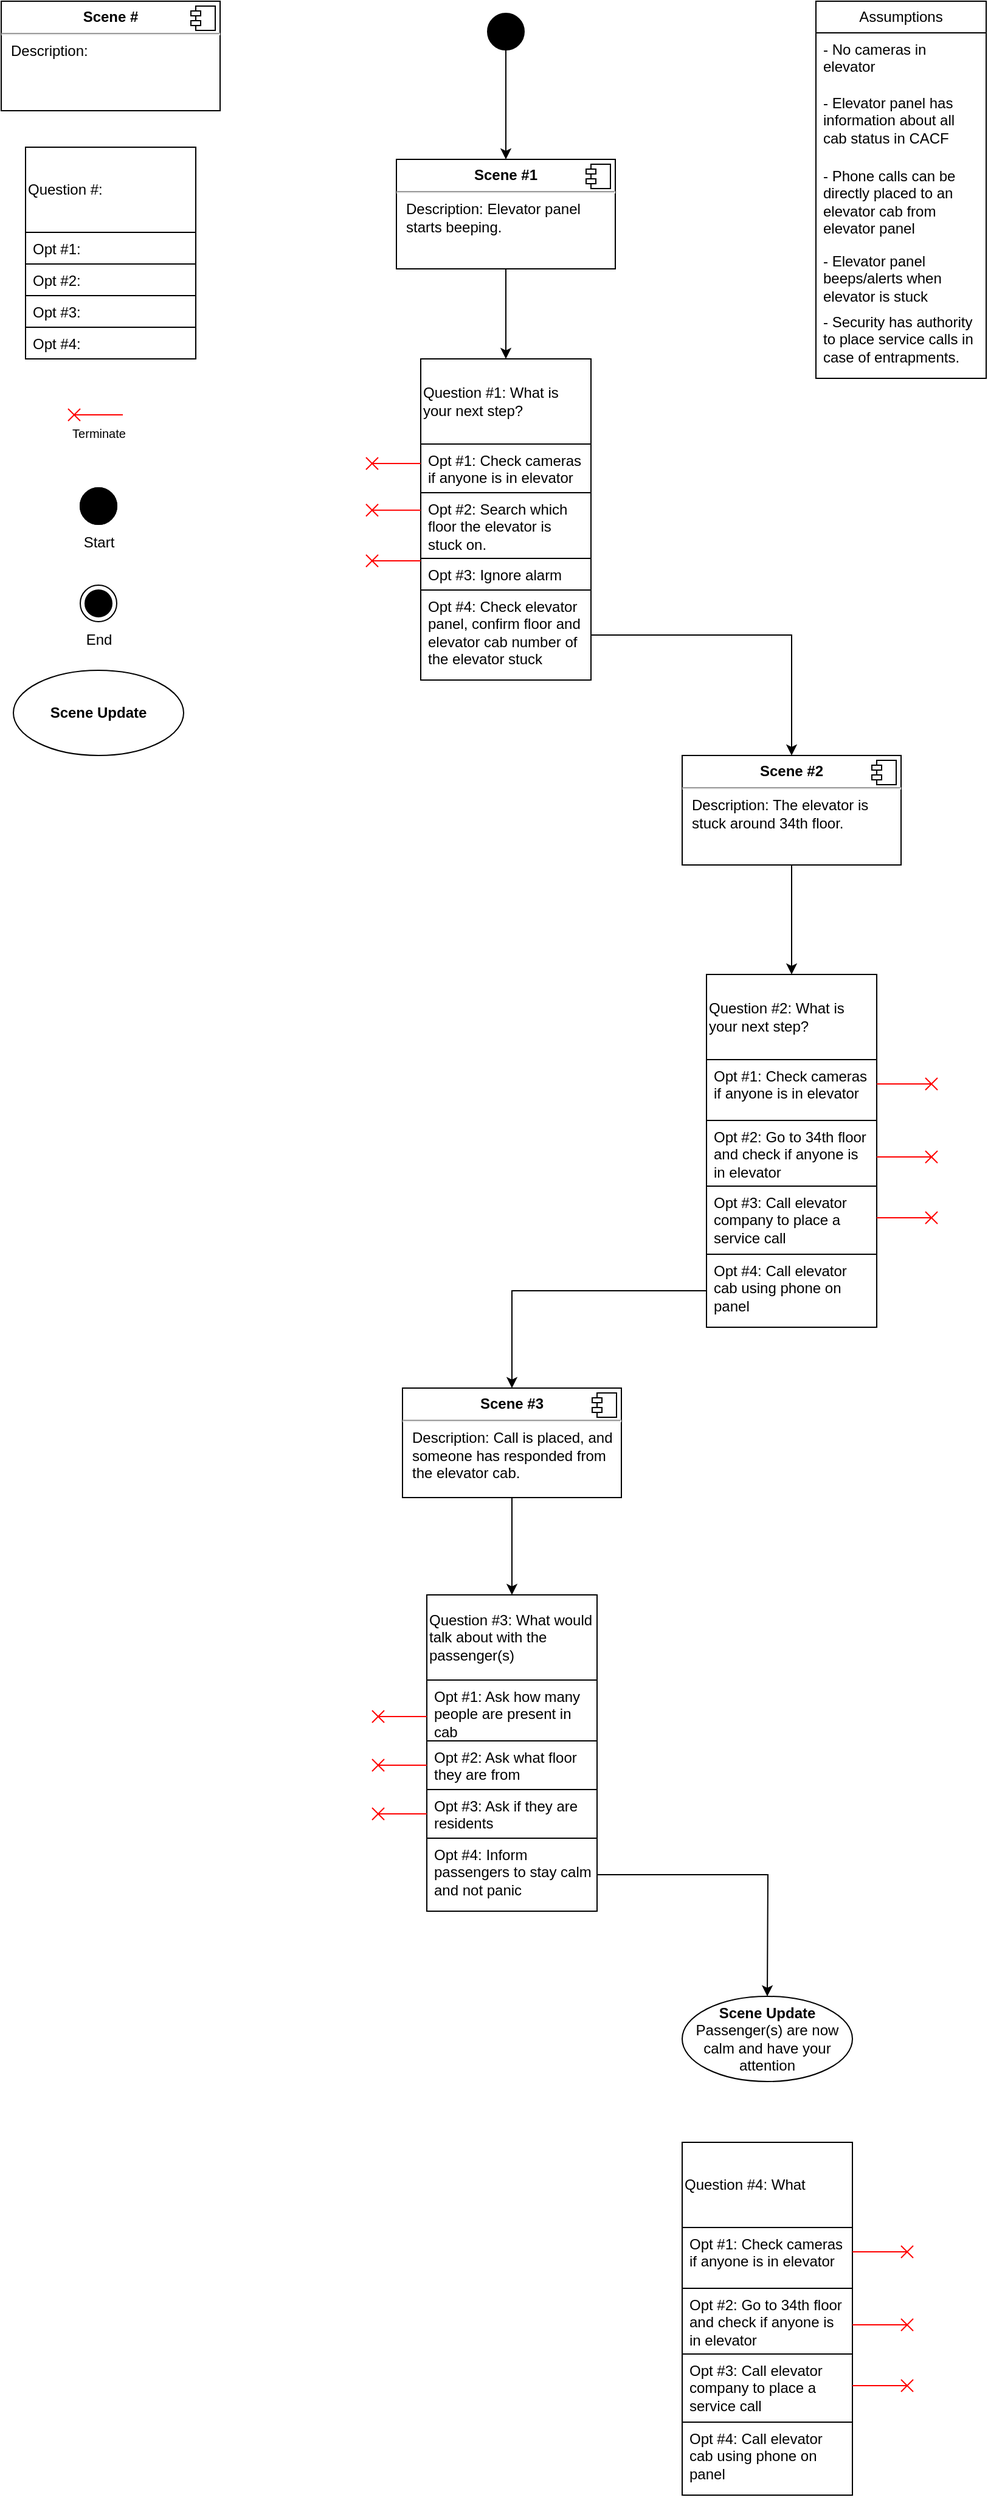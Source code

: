 <mxfile version="21.7.5" type="github">
  <diagram name="Page-1" id="RKJy3Aj0iC4LjHsjWk4V">
    <mxGraphModel dx="996" dy="575" grid="1" gridSize="10" guides="1" tooltips="1" connect="1" arrows="1" fold="1" page="1" pageScale="1" pageWidth="850" pageHeight="1100" math="0" shadow="0">
      <root>
        <mxCell id="0" />
        <mxCell id="1" parent="0" />
        <mxCell id="2fqq0ZBrNNdfC7ee5A-c-1" value="&lt;p style=&quot;margin:0px;margin-top:6px;text-align:center;&quot;&gt;&lt;b&gt;Scene #&lt;/b&gt;&lt;/p&gt;&lt;hr&gt;&lt;p style=&quot;margin:0px;margin-left:8px;&quot;&gt;Description:&amp;nbsp;&lt;/p&gt;" style="align=left;overflow=fill;html=1;dropTarget=0;whiteSpace=wrap;" vertex="1" parent="1">
          <mxGeometry x="10" y="10" width="180" height="90" as="geometry" />
        </mxCell>
        <mxCell id="2fqq0ZBrNNdfC7ee5A-c-2" value="" style="shape=component;jettyWidth=8;jettyHeight=4;" vertex="1" parent="2fqq0ZBrNNdfC7ee5A-c-1">
          <mxGeometry x="1" width="20" height="20" relative="1" as="geometry">
            <mxPoint x="-24" y="4" as="offset" />
          </mxGeometry>
        </mxCell>
        <mxCell id="2fqq0ZBrNNdfC7ee5A-c-3" value="Question #:" style="swimlane;fontStyle=0;childLayout=stackLayout;horizontal=1;startSize=70;fillColor=none;horizontalStack=0;resizeParent=1;resizeParentMax=0;resizeLast=0;collapsible=1;marginBottom=0;whiteSpace=wrap;html=1;align=left;" vertex="1" parent="1">
          <mxGeometry x="30" y="130" width="140" height="174" as="geometry" />
        </mxCell>
        <mxCell id="2fqq0ZBrNNdfC7ee5A-c-4" value="Opt #1:" style="text;strokeColor=default;fillColor=none;align=left;verticalAlign=top;spacingLeft=4;spacingRight=4;overflow=hidden;rotatable=0;points=[[0,0.5],[1,0.5]];portConstraint=eastwest;whiteSpace=wrap;html=1;" vertex="1" parent="2fqq0ZBrNNdfC7ee5A-c-3">
          <mxGeometry y="70" width="140" height="26" as="geometry" />
        </mxCell>
        <mxCell id="2fqq0ZBrNNdfC7ee5A-c-5" value="Opt #2:" style="text;strokeColor=default;fillColor=none;align=left;verticalAlign=top;spacingLeft=4;spacingRight=4;overflow=hidden;rotatable=0;points=[[0,0.5],[1,0.5]];portConstraint=eastwest;whiteSpace=wrap;html=1;" vertex="1" parent="2fqq0ZBrNNdfC7ee5A-c-3">
          <mxGeometry y="96" width="140" height="26" as="geometry" />
        </mxCell>
        <mxCell id="2fqq0ZBrNNdfC7ee5A-c-6" value="Opt #3:" style="text;strokeColor=default;fillColor=none;align=left;verticalAlign=top;spacingLeft=4;spacingRight=4;overflow=hidden;rotatable=0;points=[[0,0.5],[1,0.5]];portConstraint=eastwest;whiteSpace=wrap;html=1;" vertex="1" parent="2fqq0ZBrNNdfC7ee5A-c-3">
          <mxGeometry y="122" width="140" height="26" as="geometry" />
        </mxCell>
        <mxCell id="2fqq0ZBrNNdfC7ee5A-c-7" value="Opt #4:" style="text;strokeColor=default;fillColor=none;align=left;verticalAlign=top;spacingLeft=4;spacingRight=4;overflow=hidden;rotatable=0;points=[[0,0.5],[1,0.5]];portConstraint=eastwest;whiteSpace=wrap;html=1;" vertex="1" parent="2fqq0ZBrNNdfC7ee5A-c-3">
          <mxGeometry y="148" width="140" height="26" as="geometry" />
        </mxCell>
        <mxCell id="2fqq0ZBrNNdfC7ee5A-c-8" value="" style="endArrow=none;startArrow=sysMLx;endFill=0;startFill=0;html=1;verticalAlign=bottom;labelBackgroundColor=none;strokeWidth=1;startSize=8;rounded=0;strokeColor=#FF0000;" edge="1" parent="1">
          <mxGeometry width="160" relative="1" as="geometry">
            <mxPoint x="70" y="350" as="sourcePoint" />
            <mxPoint x="110" y="350" as="targetPoint" />
          </mxGeometry>
        </mxCell>
        <mxCell id="2fqq0ZBrNNdfC7ee5A-c-9" value="&lt;font style=&quot;font-size: 10px;&quot;&gt;Terminate&lt;/font&gt;" style="text;html=1;align=center;verticalAlign=middle;resizable=0;points=[];autosize=1;strokeColor=none;fillColor=none;" vertex="1" parent="1">
          <mxGeometry x="55" y="350" width="70" height="30" as="geometry" />
        </mxCell>
        <mxCell id="2fqq0ZBrNNdfC7ee5A-c-10" value="" style="ellipse;fillColor=strokeColor;html=1;" vertex="1" parent="1">
          <mxGeometry x="75" y="410" width="30" height="30" as="geometry" />
        </mxCell>
        <mxCell id="2fqq0ZBrNNdfC7ee5A-c-11" value="" style="ellipse;html=1;shape=endState;fillColor=strokeColor;" vertex="1" parent="1">
          <mxGeometry x="75" y="490" width="30" height="30" as="geometry" />
        </mxCell>
        <mxCell id="2fqq0ZBrNNdfC7ee5A-c-12" value="Start" style="text;html=1;align=center;verticalAlign=middle;resizable=0;points=[];autosize=1;strokeColor=none;fillColor=none;" vertex="1" parent="1">
          <mxGeometry x="65" y="440" width="50" height="30" as="geometry" />
        </mxCell>
        <mxCell id="2fqq0ZBrNNdfC7ee5A-c-13" value="End" style="text;html=1;align=center;verticalAlign=middle;resizable=0;points=[];autosize=1;strokeColor=none;fillColor=none;" vertex="1" parent="1">
          <mxGeometry x="70" y="520" width="40" height="30" as="geometry" />
        </mxCell>
        <mxCell id="2fqq0ZBrNNdfC7ee5A-c-14" value="" style="ellipse;fillColor=strokeColor;html=1;" vertex="1" parent="1">
          <mxGeometry x="75" y="410" width="30" height="30" as="geometry" />
        </mxCell>
        <mxCell id="2fqq0ZBrNNdfC7ee5A-c-15" value="&lt;b&gt;Scene Update&lt;/b&gt;" style="ellipse;whiteSpace=wrap;html=1;" vertex="1" parent="1">
          <mxGeometry x="20" y="560" width="140" height="70" as="geometry" />
        </mxCell>
        <mxCell id="2fqq0ZBrNNdfC7ee5A-c-30" style="edgeStyle=orthogonalEdgeStyle;rounded=0;orthogonalLoop=1;jettySize=auto;html=1;entryX=0.5;entryY=0;entryDx=0;entryDy=0;" edge="1" parent="1" source="2fqq0ZBrNNdfC7ee5A-c-16" target="2fqq0ZBrNNdfC7ee5A-c-25">
          <mxGeometry relative="1" as="geometry" />
        </mxCell>
        <mxCell id="2fqq0ZBrNNdfC7ee5A-c-16" value="" style="ellipse;fillColor=strokeColor;html=1;" vertex="1" parent="1">
          <mxGeometry x="410" y="20" width="30" height="30" as="geometry" />
        </mxCell>
        <mxCell id="2fqq0ZBrNNdfC7ee5A-c-21" value="Assumptions" style="swimlane;fontStyle=0;childLayout=stackLayout;horizontal=1;startSize=26;fillColor=none;horizontalStack=0;resizeParent=1;resizeParentMax=0;resizeLast=0;collapsible=1;marginBottom=0;whiteSpace=wrap;html=1;" vertex="1" parent="1">
          <mxGeometry x="680" y="10" width="140" height="310" as="geometry" />
        </mxCell>
        <mxCell id="2fqq0ZBrNNdfC7ee5A-c-22" value="- No cameras in elevator" style="text;strokeColor=none;fillColor=none;align=left;verticalAlign=top;spacingLeft=4;spacingRight=4;overflow=hidden;rotatable=0;points=[[0,0.5],[1,0.5]];portConstraint=eastwest;whiteSpace=wrap;html=1;" vertex="1" parent="2fqq0ZBrNNdfC7ee5A-c-21">
          <mxGeometry y="26" width="140" height="44" as="geometry" />
        </mxCell>
        <mxCell id="2fqq0ZBrNNdfC7ee5A-c-23" value="- Elevator panel has information about all cab status in CACF" style="text;strokeColor=none;fillColor=none;align=left;verticalAlign=top;spacingLeft=4;spacingRight=4;overflow=hidden;rotatable=0;points=[[0,0.5],[1,0.5]];portConstraint=eastwest;whiteSpace=wrap;html=1;" vertex="1" parent="2fqq0ZBrNNdfC7ee5A-c-21">
          <mxGeometry y="70" width="140" height="60" as="geometry" />
        </mxCell>
        <mxCell id="2fqq0ZBrNNdfC7ee5A-c-50" value="- Phone calls can be directly placed to an elevator cab from elevator panel" style="text;strokeColor=none;fillColor=none;align=left;verticalAlign=top;spacingLeft=4;spacingRight=4;overflow=hidden;rotatable=0;points=[[0,0.5],[1,0.5]];portConstraint=eastwest;whiteSpace=wrap;html=1;" vertex="1" parent="2fqq0ZBrNNdfC7ee5A-c-21">
          <mxGeometry y="130" width="140" height="70" as="geometry" />
        </mxCell>
        <mxCell id="2fqq0ZBrNNdfC7ee5A-c-29" value="- Elevator panel beeps/alerts when elevator is stuck" style="text;strokeColor=none;fillColor=none;align=left;verticalAlign=top;spacingLeft=4;spacingRight=4;overflow=hidden;rotatable=0;points=[[0,0.5],[1,0.5]];portConstraint=eastwest;whiteSpace=wrap;html=1;" vertex="1" parent="2fqq0ZBrNNdfC7ee5A-c-21">
          <mxGeometry y="200" width="140" height="50" as="geometry" />
        </mxCell>
        <mxCell id="2fqq0ZBrNNdfC7ee5A-c-48" value="- Security has authority to place service calls in case of entrapments." style="text;strokeColor=none;fillColor=none;align=left;verticalAlign=top;spacingLeft=4;spacingRight=4;overflow=hidden;rotatable=0;points=[[0,0.5],[1,0.5]];portConstraint=eastwest;whiteSpace=wrap;html=1;" vertex="1" parent="2fqq0ZBrNNdfC7ee5A-c-21">
          <mxGeometry y="250" width="140" height="60" as="geometry" />
        </mxCell>
        <mxCell id="2fqq0ZBrNNdfC7ee5A-c-36" style="edgeStyle=orthogonalEdgeStyle;rounded=0;orthogonalLoop=1;jettySize=auto;html=1;entryX=0.5;entryY=0;entryDx=0;entryDy=0;" edge="1" parent="1" source="2fqq0ZBrNNdfC7ee5A-c-25" target="2fqq0ZBrNNdfC7ee5A-c-31">
          <mxGeometry relative="1" as="geometry" />
        </mxCell>
        <mxCell id="2fqq0ZBrNNdfC7ee5A-c-25" value="&lt;p style=&quot;margin:0px;margin-top:6px;text-align:center;&quot;&gt;&lt;b&gt;Scene #1&lt;/b&gt;&lt;/p&gt;&lt;hr&gt;&lt;p style=&quot;margin:0px;margin-left:8px;&quot;&gt;Description: Elevator panel starts beeping.&lt;/p&gt;" style="align=left;overflow=fill;html=1;dropTarget=0;whiteSpace=wrap;" vertex="1" parent="1">
          <mxGeometry x="335" y="140" width="180" height="90" as="geometry" />
        </mxCell>
        <mxCell id="2fqq0ZBrNNdfC7ee5A-c-26" value="" style="shape=component;jettyWidth=8;jettyHeight=4;" vertex="1" parent="2fqq0ZBrNNdfC7ee5A-c-25">
          <mxGeometry x="1" width="20" height="20" relative="1" as="geometry">
            <mxPoint x="-24" y="4" as="offset" />
          </mxGeometry>
        </mxCell>
        <mxCell id="2fqq0ZBrNNdfC7ee5A-c-31" value="Question #1: What is your next step?" style="swimlane;fontStyle=0;childLayout=stackLayout;horizontal=1;startSize=70;fillColor=none;horizontalStack=0;resizeParent=1;resizeParentMax=0;resizeLast=0;collapsible=1;marginBottom=0;whiteSpace=wrap;html=1;align=left;" vertex="1" parent="1">
          <mxGeometry x="355" y="304" width="140" height="264" as="geometry" />
        </mxCell>
        <mxCell id="2fqq0ZBrNNdfC7ee5A-c-32" value="Opt #1: Check cameras if anyone is in elevator" style="text;strokeColor=default;fillColor=none;align=left;verticalAlign=top;spacingLeft=4;spacingRight=4;overflow=hidden;rotatable=0;points=[[0,0.5],[1,0.5]];portConstraint=eastwest;whiteSpace=wrap;html=1;" vertex="1" parent="2fqq0ZBrNNdfC7ee5A-c-31">
          <mxGeometry y="70" width="140" height="40" as="geometry" />
        </mxCell>
        <mxCell id="2fqq0ZBrNNdfC7ee5A-c-33" value="Opt #2: Search which floor the elevator is stuck on." style="text;strokeColor=default;fillColor=none;align=left;verticalAlign=top;spacingLeft=4;spacingRight=4;overflow=hidden;rotatable=0;points=[[0,0.5],[1,0.5]];portConstraint=eastwest;whiteSpace=wrap;html=1;" vertex="1" parent="2fqq0ZBrNNdfC7ee5A-c-31">
          <mxGeometry y="110" width="140" height="54" as="geometry" />
        </mxCell>
        <mxCell id="2fqq0ZBrNNdfC7ee5A-c-34" value="Opt #3: Ignore alarm" style="text;strokeColor=default;fillColor=none;align=left;verticalAlign=top;spacingLeft=4;spacingRight=4;overflow=hidden;rotatable=0;points=[[0,0.5],[1,0.5]];portConstraint=eastwest;whiteSpace=wrap;html=1;" vertex="1" parent="2fqq0ZBrNNdfC7ee5A-c-31">
          <mxGeometry y="164" width="140" height="26" as="geometry" />
        </mxCell>
        <mxCell id="2fqq0ZBrNNdfC7ee5A-c-35" value="Opt #4: Check elevator panel, confirm floor and elevator cab number of the elevator stuck" style="text;strokeColor=default;fillColor=none;align=left;verticalAlign=top;spacingLeft=4;spacingRight=4;overflow=hidden;rotatable=0;points=[[0,0.5],[1,0.5]];portConstraint=eastwest;whiteSpace=wrap;html=1;" vertex="1" parent="2fqq0ZBrNNdfC7ee5A-c-31">
          <mxGeometry y="190" width="140" height="74" as="geometry" />
        </mxCell>
        <mxCell id="2fqq0ZBrNNdfC7ee5A-c-37" value="" style="endArrow=none;startArrow=sysMLx;endFill=0;startFill=0;html=1;verticalAlign=bottom;labelBackgroundColor=none;strokeWidth=1;startSize=8;rounded=0;strokeColor=#FF0000;" edge="1" parent="1">
          <mxGeometry width="160" relative="1" as="geometry">
            <mxPoint x="315" y="390" as="sourcePoint" />
            <mxPoint x="355" y="390" as="targetPoint" />
          </mxGeometry>
        </mxCell>
        <mxCell id="2fqq0ZBrNNdfC7ee5A-c-38" value="" style="endArrow=none;startArrow=sysMLx;endFill=0;startFill=0;html=1;verticalAlign=bottom;labelBackgroundColor=none;strokeWidth=1;startSize=8;rounded=0;strokeColor=#FF0000;" edge="1" parent="1">
          <mxGeometry width="160" relative="1" as="geometry">
            <mxPoint x="315" y="470" as="sourcePoint" />
            <mxPoint x="355" y="470" as="targetPoint" />
          </mxGeometry>
        </mxCell>
        <mxCell id="2fqq0ZBrNNdfC7ee5A-c-39" value="" style="endArrow=none;startArrow=sysMLx;endFill=0;startFill=0;html=1;verticalAlign=bottom;labelBackgroundColor=none;strokeWidth=1;startSize=8;rounded=0;strokeColor=#FF0000;" edge="1" parent="1">
          <mxGeometry width="160" relative="1" as="geometry">
            <mxPoint x="315" y="428.38" as="sourcePoint" />
            <mxPoint x="355" y="428.38" as="targetPoint" />
          </mxGeometry>
        </mxCell>
        <mxCell id="2fqq0ZBrNNdfC7ee5A-c-49" style="edgeStyle=orthogonalEdgeStyle;rounded=0;orthogonalLoop=1;jettySize=auto;html=1;entryX=0.5;entryY=0;entryDx=0;entryDy=0;" edge="1" parent="1" source="2fqq0ZBrNNdfC7ee5A-c-40" target="2fqq0ZBrNNdfC7ee5A-c-43">
          <mxGeometry relative="1" as="geometry" />
        </mxCell>
        <mxCell id="2fqq0ZBrNNdfC7ee5A-c-40" value="&lt;p style=&quot;margin:0px;margin-top:6px;text-align:center;&quot;&gt;&lt;b&gt;Scene #2&lt;/b&gt;&lt;/p&gt;&lt;hr&gt;&lt;p style=&quot;margin:0px;margin-left:8px;&quot;&gt;Description: The elevator is stuck around 34th floor.&lt;/p&gt;" style="align=left;overflow=fill;html=1;dropTarget=0;whiteSpace=wrap;" vertex="1" parent="1">
          <mxGeometry x="570" y="630" width="180" height="90" as="geometry" />
        </mxCell>
        <mxCell id="2fqq0ZBrNNdfC7ee5A-c-41" value="" style="shape=component;jettyWidth=8;jettyHeight=4;" vertex="1" parent="2fqq0ZBrNNdfC7ee5A-c-40">
          <mxGeometry x="1" width="20" height="20" relative="1" as="geometry">
            <mxPoint x="-24" y="4" as="offset" />
          </mxGeometry>
        </mxCell>
        <mxCell id="2fqq0ZBrNNdfC7ee5A-c-42" style="edgeStyle=orthogonalEdgeStyle;rounded=0;orthogonalLoop=1;jettySize=auto;html=1;entryX=0.5;entryY=0;entryDx=0;entryDy=0;" edge="1" parent="1" source="2fqq0ZBrNNdfC7ee5A-c-35" target="2fqq0ZBrNNdfC7ee5A-c-40">
          <mxGeometry relative="1" as="geometry" />
        </mxCell>
        <mxCell id="2fqq0ZBrNNdfC7ee5A-c-43" value="Question #2: What is your next step?" style="swimlane;fontStyle=0;childLayout=stackLayout;horizontal=1;startSize=70;fillColor=none;horizontalStack=0;resizeParent=1;resizeParentMax=0;resizeLast=0;collapsible=1;marginBottom=0;whiteSpace=wrap;html=1;align=left;" vertex="1" parent="1">
          <mxGeometry x="590" y="810" width="140" height="290" as="geometry" />
        </mxCell>
        <mxCell id="2fqq0ZBrNNdfC7ee5A-c-44" value="Opt #1: Check cameras if anyone is in elevator" style="text;strokeColor=default;fillColor=none;align=left;verticalAlign=top;spacingLeft=4;spacingRight=4;overflow=hidden;rotatable=0;points=[[0,0.5],[1,0.5]];portConstraint=eastwest;whiteSpace=wrap;html=1;" vertex="1" parent="2fqq0ZBrNNdfC7ee5A-c-43">
          <mxGeometry y="70" width="140" height="50" as="geometry" />
        </mxCell>
        <mxCell id="2fqq0ZBrNNdfC7ee5A-c-45" value="Opt #2: Go to 34th floor and check if anyone is in elevator" style="text;strokeColor=default;fillColor=none;align=left;verticalAlign=top;spacingLeft=4;spacingRight=4;overflow=hidden;rotatable=0;points=[[0,0.5],[1,0.5]];portConstraint=eastwest;whiteSpace=wrap;html=1;" vertex="1" parent="2fqq0ZBrNNdfC7ee5A-c-43">
          <mxGeometry y="120" width="140" height="54" as="geometry" />
        </mxCell>
        <mxCell id="2fqq0ZBrNNdfC7ee5A-c-46" value="Opt #3: Call elevator company to place a service call" style="text;strokeColor=default;fillColor=none;align=left;verticalAlign=top;spacingLeft=4;spacingRight=4;overflow=hidden;rotatable=0;points=[[0,0.5],[1,0.5]];portConstraint=eastwest;whiteSpace=wrap;html=1;" vertex="1" parent="2fqq0ZBrNNdfC7ee5A-c-43">
          <mxGeometry y="174" width="140" height="56" as="geometry" />
        </mxCell>
        <mxCell id="2fqq0ZBrNNdfC7ee5A-c-47" value="Opt #4: Call elevator cab using phone on panel" style="text;strokeColor=default;fillColor=none;align=left;verticalAlign=top;spacingLeft=4;spacingRight=4;overflow=hidden;rotatable=0;points=[[0,0.5],[1,0.5]];portConstraint=eastwest;whiteSpace=wrap;html=1;" vertex="1" parent="2fqq0ZBrNNdfC7ee5A-c-43">
          <mxGeometry y="230" width="140" height="60" as="geometry" />
        </mxCell>
        <mxCell id="2fqq0ZBrNNdfC7ee5A-c-62" style="edgeStyle=orthogonalEdgeStyle;rounded=0;orthogonalLoop=1;jettySize=auto;html=1;entryX=0.5;entryY=0;entryDx=0;entryDy=0;" edge="1" parent="1" source="2fqq0ZBrNNdfC7ee5A-c-51" target="2fqq0ZBrNNdfC7ee5A-c-56">
          <mxGeometry relative="1" as="geometry" />
        </mxCell>
        <mxCell id="2fqq0ZBrNNdfC7ee5A-c-51" value="&lt;p style=&quot;margin:0px;margin-top:6px;text-align:center;&quot;&gt;&lt;b&gt;Scene #3&lt;/b&gt;&lt;/p&gt;&lt;hr&gt;&lt;p style=&quot;margin:0px;margin-left:8px;&quot;&gt;Description: Call is placed, and someone has responded from the elevator cab.&lt;/p&gt;" style="align=left;overflow=fill;html=1;dropTarget=0;whiteSpace=wrap;" vertex="1" parent="1">
          <mxGeometry x="340" y="1150" width="180" height="90" as="geometry" />
        </mxCell>
        <mxCell id="2fqq0ZBrNNdfC7ee5A-c-52" value="" style="shape=component;jettyWidth=8;jettyHeight=4;" vertex="1" parent="2fqq0ZBrNNdfC7ee5A-c-51">
          <mxGeometry x="1" width="20" height="20" relative="1" as="geometry">
            <mxPoint x="-24" y="4" as="offset" />
          </mxGeometry>
        </mxCell>
        <mxCell id="2fqq0ZBrNNdfC7ee5A-c-53" value="" style="endArrow=none;startArrow=sysMLx;endFill=0;startFill=0;html=1;verticalAlign=bottom;labelBackgroundColor=none;strokeWidth=1;startSize=8;rounded=0;strokeColor=#FF0000;" edge="1" parent="1">
          <mxGeometry width="160" relative="1" as="geometry">
            <mxPoint x="775" y="900" as="sourcePoint" />
            <mxPoint x="730" y="900" as="targetPoint" />
          </mxGeometry>
        </mxCell>
        <mxCell id="2fqq0ZBrNNdfC7ee5A-c-54" value="" style="endArrow=none;startArrow=sysMLx;endFill=0;startFill=0;html=1;verticalAlign=bottom;labelBackgroundColor=none;strokeWidth=1;startSize=8;rounded=0;strokeColor=#FF0000;" edge="1" parent="1">
          <mxGeometry width="160" relative="1" as="geometry">
            <mxPoint x="775" y="1010" as="sourcePoint" />
            <mxPoint x="730" y="1010" as="targetPoint" />
          </mxGeometry>
        </mxCell>
        <mxCell id="2fqq0ZBrNNdfC7ee5A-c-55" value="" style="endArrow=none;startArrow=sysMLx;endFill=0;startFill=0;html=1;verticalAlign=bottom;labelBackgroundColor=none;strokeWidth=1;startSize=8;rounded=0;strokeColor=#FF0000;" edge="1" parent="1">
          <mxGeometry width="160" relative="1" as="geometry">
            <mxPoint x="775" y="960" as="sourcePoint" />
            <mxPoint x="730" y="960" as="targetPoint" />
          </mxGeometry>
        </mxCell>
        <mxCell id="2fqq0ZBrNNdfC7ee5A-c-56" value="Question #3: What would talk about with the passenger(s)" style="swimlane;fontStyle=0;childLayout=stackLayout;horizontal=1;startSize=70;fillColor=none;horizontalStack=0;resizeParent=1;resizeParentMax=0;resizeLast=0;collapsible=1;marginBottom=0;whiteSpace=wrap;html=1;align=left;" vertex="1" parent="1">
          <mxGeometry x="360" y="1320" width="140" height="260" as="geometry" />
        </mxCell>
        <mxCell id="2fqq0ZBrNNdfC7ee5A-c-57" value="Opt #1: Ask how many people are present in cab" style="text;strokeColor=default;fillColor=none;align=left;verticalAlign=top;spacingLeft=4;spacingRight=4;overflow=hidden;rotatable=0;points=[[0,0.5],[1,0.5]];portConstraint=eastwest;whiteSpace=wrap;html=1;" vertex="1" parent="2fqq0ZBrNNdfC7ee5A-c-56">
          <mxGeometry y="70" width="140" height="50" as="geometry" />
        </mxCell>
        <mxCell id="2fqq0ZBrNNdfC7ee5A-c-58" value="Opt #2: Ask what floor they are from" style="text;strokeColor=default;fillColor=none;align=left;verticalAlign=top;spacingLeft=4;spacingRight=4;overflow=hidden;rotatable=0;points=[[0,0.5],[1,0.5]];portConstraint=eastwest;whiteSpace=wrap;html=1;" vertex="1" parent="2fqq0ZBrNNdfC7ee5A-c-56">
          <mxGeometry y="120" width="140" height="40" as="geometry" />
        </mxCell>
        <mxCell id="2fqq0ZBrNNdfC7ee5A-c-59" value="Opt #3: Ask if they are residents" style="text;strokeColor=default;fillColor=none;align=left;verticalAlign=top;spacingLeft=4;spacingRight=4;overflow=hidden;rotatable=0;points=[[0,0.5],[1,0.5]];portConstraint=eastwest;whiteSpace=wrap;html=1;" vertex="1" parent="2fqq0ZBrNNdfC7ee5A-c-56">
          <mxGeometry y="160" width="140" height="40" as="geometry" />
        </mxCell>
        <mxCell id="2fqq0ZBrNNdfC7ee5A-c-60" value="Opt #4: Inform passengers to stay calm and not panic" style="text;strokeColor=default;fillColor=none;align=left;verticalAlign=top;spacingLeft=4;spacingRight=4;overflow=hidden;rotatable=0;points=[[0,0.5],[1,0.5]];portConstraint=eastwest;whiteSpace=wrap;html=1;" vertex="1" parent="2fqq0ZBrNNdfC7ee5A-c-56">
          <mxGeometry y="200" width="140" height="60" as="geometry" />
        </mxCell>
        <mxCell id="2fqq0ZBrNNdfC7ee5A-c-61" style="edgeStyle=orthogonalEdgeStyle;rounded=0;orthogonalLoop=1;jettySize=auto;html=1;entryX=0.5;entryY=0;entryDx=0;entryDy=0;" edge="1" parent="1" source="2fqq0ZBrNNdfC7ee5A-c-47" target="2fqq0ZBrNNdfC7ee5A-c-51">
          <mxGeometry relative="1" as="geometry" />
        </mxCell>
        <mxCell id="2fqq0ZBrNNdfC7ee5A-c-78" value="" style="endArrow=none;startArrow=sysMLx;endFill=0;startFill=0;html=1;verticalAlign=bottom;labelBackgroundColor=none;strokeWidth=1;startSize=8;rounded=0;strokeColor=#FF0000;" edge="1" parent="1">
          <mxGeometry width="160" relative="1" as="geometry">
            <mxPoint x="320" y="1420" as="sourcePoint" />
            <mxPoint x="360" y="1420" as="targetPoint" />
          </mxGeometry>
        </mxCell>
        <mxCell id="2fqq0ZBrNNdfC7ee5A-c-79" value="" style="endArrow=none;startArrow=sysMLx;endFill=0;startFill=0;html=1;verticalAlign=bottom;labelBackgroundColor=none;strokeWidth=1;startSize=8;rounded=0;strokeColor=#FF0000;" edge="1" parent="1">
          <mxGeometry width="160" relative="1" as="geometry">
            <mxPoint x="320" y="1500" as="sourcePoint" />
            <mxPoint x="360" y="1500" as="targetPoint" />
          </mxGeometry>
        </mxCell>
        <mxCell id="2fqq0ZBrNNdfC7ee5A-c-80" value="" style="endArrow=none;startArrow=sysMLx;endFill=0;startFill=0;html=1;verticalAlign=bottom;labelBackgroundColor=none;strokeWidth=1;startSize=8;rounded=0;strokeColor=#FF0000;" edge="1" parent="1">
          <mxGeometry width="160" relative="1" as="geometry">
            <mxPoint x="320" y="1460" as="sourcePoint" />
            <mxPoint x="360" y="1460" as="targetPoint" />
          </mxGeometry>
        </mxCell>
        <mxCell id="2fqq0ZBrNNdfC7ee5A-c-83" style="edgeStyle=orthogonalEdgeStyle;rounded=0;orthogonalLoop=1;jettySize=auto;html=1;entryX=0.5;entryY=0;entryDx=0;entryDy=0;" edge="1" parent="1" source="2fqq0ZBrNNdfC7ee5A-c-60">
          <mxGeometry relative="1" as="geometry">
            <mxPoint x="640" y="1650" as="targetPoint" />
          </mxGeometry>
        </mxCell>
        <mxCell id="2fqq0ZBrNNdfC7ee5A-c-84" value="&lt;b&gt;Scene Update&lt;/b&gt;&lt;br&gt;Passenger(s) are now calm and have your attention" style="ellipse;whiteSpace=wrap;html=1;" vertex="1" parent="1">
          <mxGeometry x="570" y="1650" width="140" height="70" as="geometry" />
        </mxCell>
        <mxCell id="2fqq0ZBrNNdfC7ee5A-c-85" value="Question #4: What&amp;nbsp;" style="swimlane;fontStyle=0;childLayout=stackLayout;horizontal=1;startSize=70;fillColor=none;horizontalStack=0;resizeParent=1;resizeParentMax=0;resizeLast=0;collapsible=1;marginBottom=0;whiteSpace=wrap;html=1;align=left;" vertex="1" parent="1">
          <mxGeometry x="570" y="1770" width="140" height="290" as="geometry" />
        </mxCell>
        <mxCell id="2fqq0ZBrNNdfC7ee5A-c-86" value="Opt #1: Check cameras if anyone is in elevator" style="text;strokeColor=default;fillColor=none;align=left;verticalAlign=top;spacingLeft=4;spacingRight=4;overflow=hidden;rotatable=0;points=[[0,0.5],[1,0.5]];portConstraint=eastwest;whiteSpace=wrap;html=1;" vertex="1" parent="2fqq0ZBrNNdfC7ee5A-c-85">
          <mxGeometry y="70" width="140" height="50" as="geometry" />
        </mxCell>
        <mxCell id="2fqq0ZBrNNdfC7ee5A-c-87" value="Opt #2: Go to 34th floor and check if anyone is in elevator" style="text;strokeColor=default;fillColor=none;align=left;verticalAlign=top;spacingLeft=4;spacingRight=4;overflow=hidden;rotatable=0;points=[[0,0.5],[1,0.5]];portConstraint=eastwest;whiteSpace=wrap;html=1;" vertex="1" parent="2fqq0ZBrNNdfC7ee5A-c-85">
          <mxGeometry y="120" width="140" height="54" as="geometry" />
        </mxCell>
        <mxCell id="2fqq0ZBrNNdfC7ee5A-c-88" value="Opt #3: Call elevator company to place a service call" style="text;strokeColor=default;fillColor=none;align=left;verticalAlign=top;spacingLeft=4;spacingRight=4;overflow=hidden;rotatable=0;points=[[0,0.5],[1,0.5]];portConstraint=eastwest;whiteSpace=wrap;html=1;" vertex="1" parent="2fqq0ZBrNNdfC7ee5A-c-85">
          <mxGeometry y="174" width="140" height="56" as="geometry" />
        </mxCell>
        <mxCell id="2fqq0ZBrNNdfC7ee5A-c-89" value="Opt #4: Call elevator cab using phone on panel" style="text;strokeColor=default;fillColor=none;align=left;verticalAlign=top;spacingLeft=4;spacingRight=4;overflow=hidden;rotatable=0;points=[[0,0.5],[1,0.5]];portConstraint=eastwest;whiteSpace=wrap;html=1;" vertex="1" parent="2fqq0ZBrNNdfC7ee5A-c-85">
          <mxGeometry y="230" width="140" height="60" as="geometry" />
        </mxCell>
        <mxCell id="2fqq0ZBrNNdfC7ee5A-c-90" value="" style="endArrow=none;startArrow=sysMLx;endFill=0;startFill=0;html=1;verticalAlign=bottom;labelBackgroundColor=none;strokeWidth=1;startSize=8;rounded=0;strokeColor=#FF0000;" edge="1" parent="1">
          <mxGeometry width="160" relative="1" as="geometry">
            <mxPoint x="755" y="1860" as="sourcePoint" />
            <mxPoint x="710" y="1860" as="targetPoint" />
          </mxGeometry>
        </mxCell>
        <mxCell id="2fqq0ZBrNNdfC7ee5A-c-91" value="" style="endArrow=none;startArrow=sysMLx;endFill=0;startFill=0;html=1;verticalAlign=bottom;labelBackgroundColor=none;strokeWidth=1;startSize=8;rounded=0;strokeColor=#FF0000;" edge="1" parent="1">
          <mxGeometry width="160" relative="1" as="geometry">
            <mxPoint x="755" y="1970" as="sourcePoint" />
            <mxPoint x="710" y="1970" as="targetPoint" />
          </mxGeometry>
        </mxCell>
        <mxCell id="2fqq0ZBrNNdfC7ee5A-c-92" value="" style="endArrow=none;startArrow=sysMLx;endFill=0;startFill=0;html=1;verticalAlign=bottom;labelBackgroundColor=none;strokeWidth=1;startSize=8;rounded=0;strokeColor=#FF0000;" edge="1" parent="1">
          <mxGeometry width="160" relative="1" as="geometry">
            <mxPoint x="755" y="1920" as="sourcePoint" />
            <mxPoint x="710" y="1920" as="targetPoint" />
          </mxGeometry>
        </mxCell>
      </root>
    </mxGraphModel>
  </diagram>
</mxfile>
